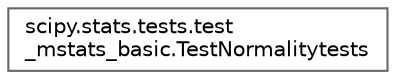 digraph "Graphical Class Hierarchy"
{
 // LATEX_PDF_SIZE
  bgcolor="transparent";
  edge [fontname=Helvetica,fontsize=10,labelfontname=Helvetica,labelfontsize=10];
  node [fontname=Helvetica,fontsize=10,shape=box,height=0.2,width=0.4];
  rankdir="LR";
  Node0 [id="Node000000",label="scipy.stats.tests.test\l_mstats_basic.TestNormalitytests",height=0.2,width=0.4,color="grey40", fillcolor="white", style="filled",URL="$d7/d9e/classscipy_1_1stats_1_1tests_1_1test__mstats__basic_1_1TestNormalitytests.html",tooltip=" "];
}
